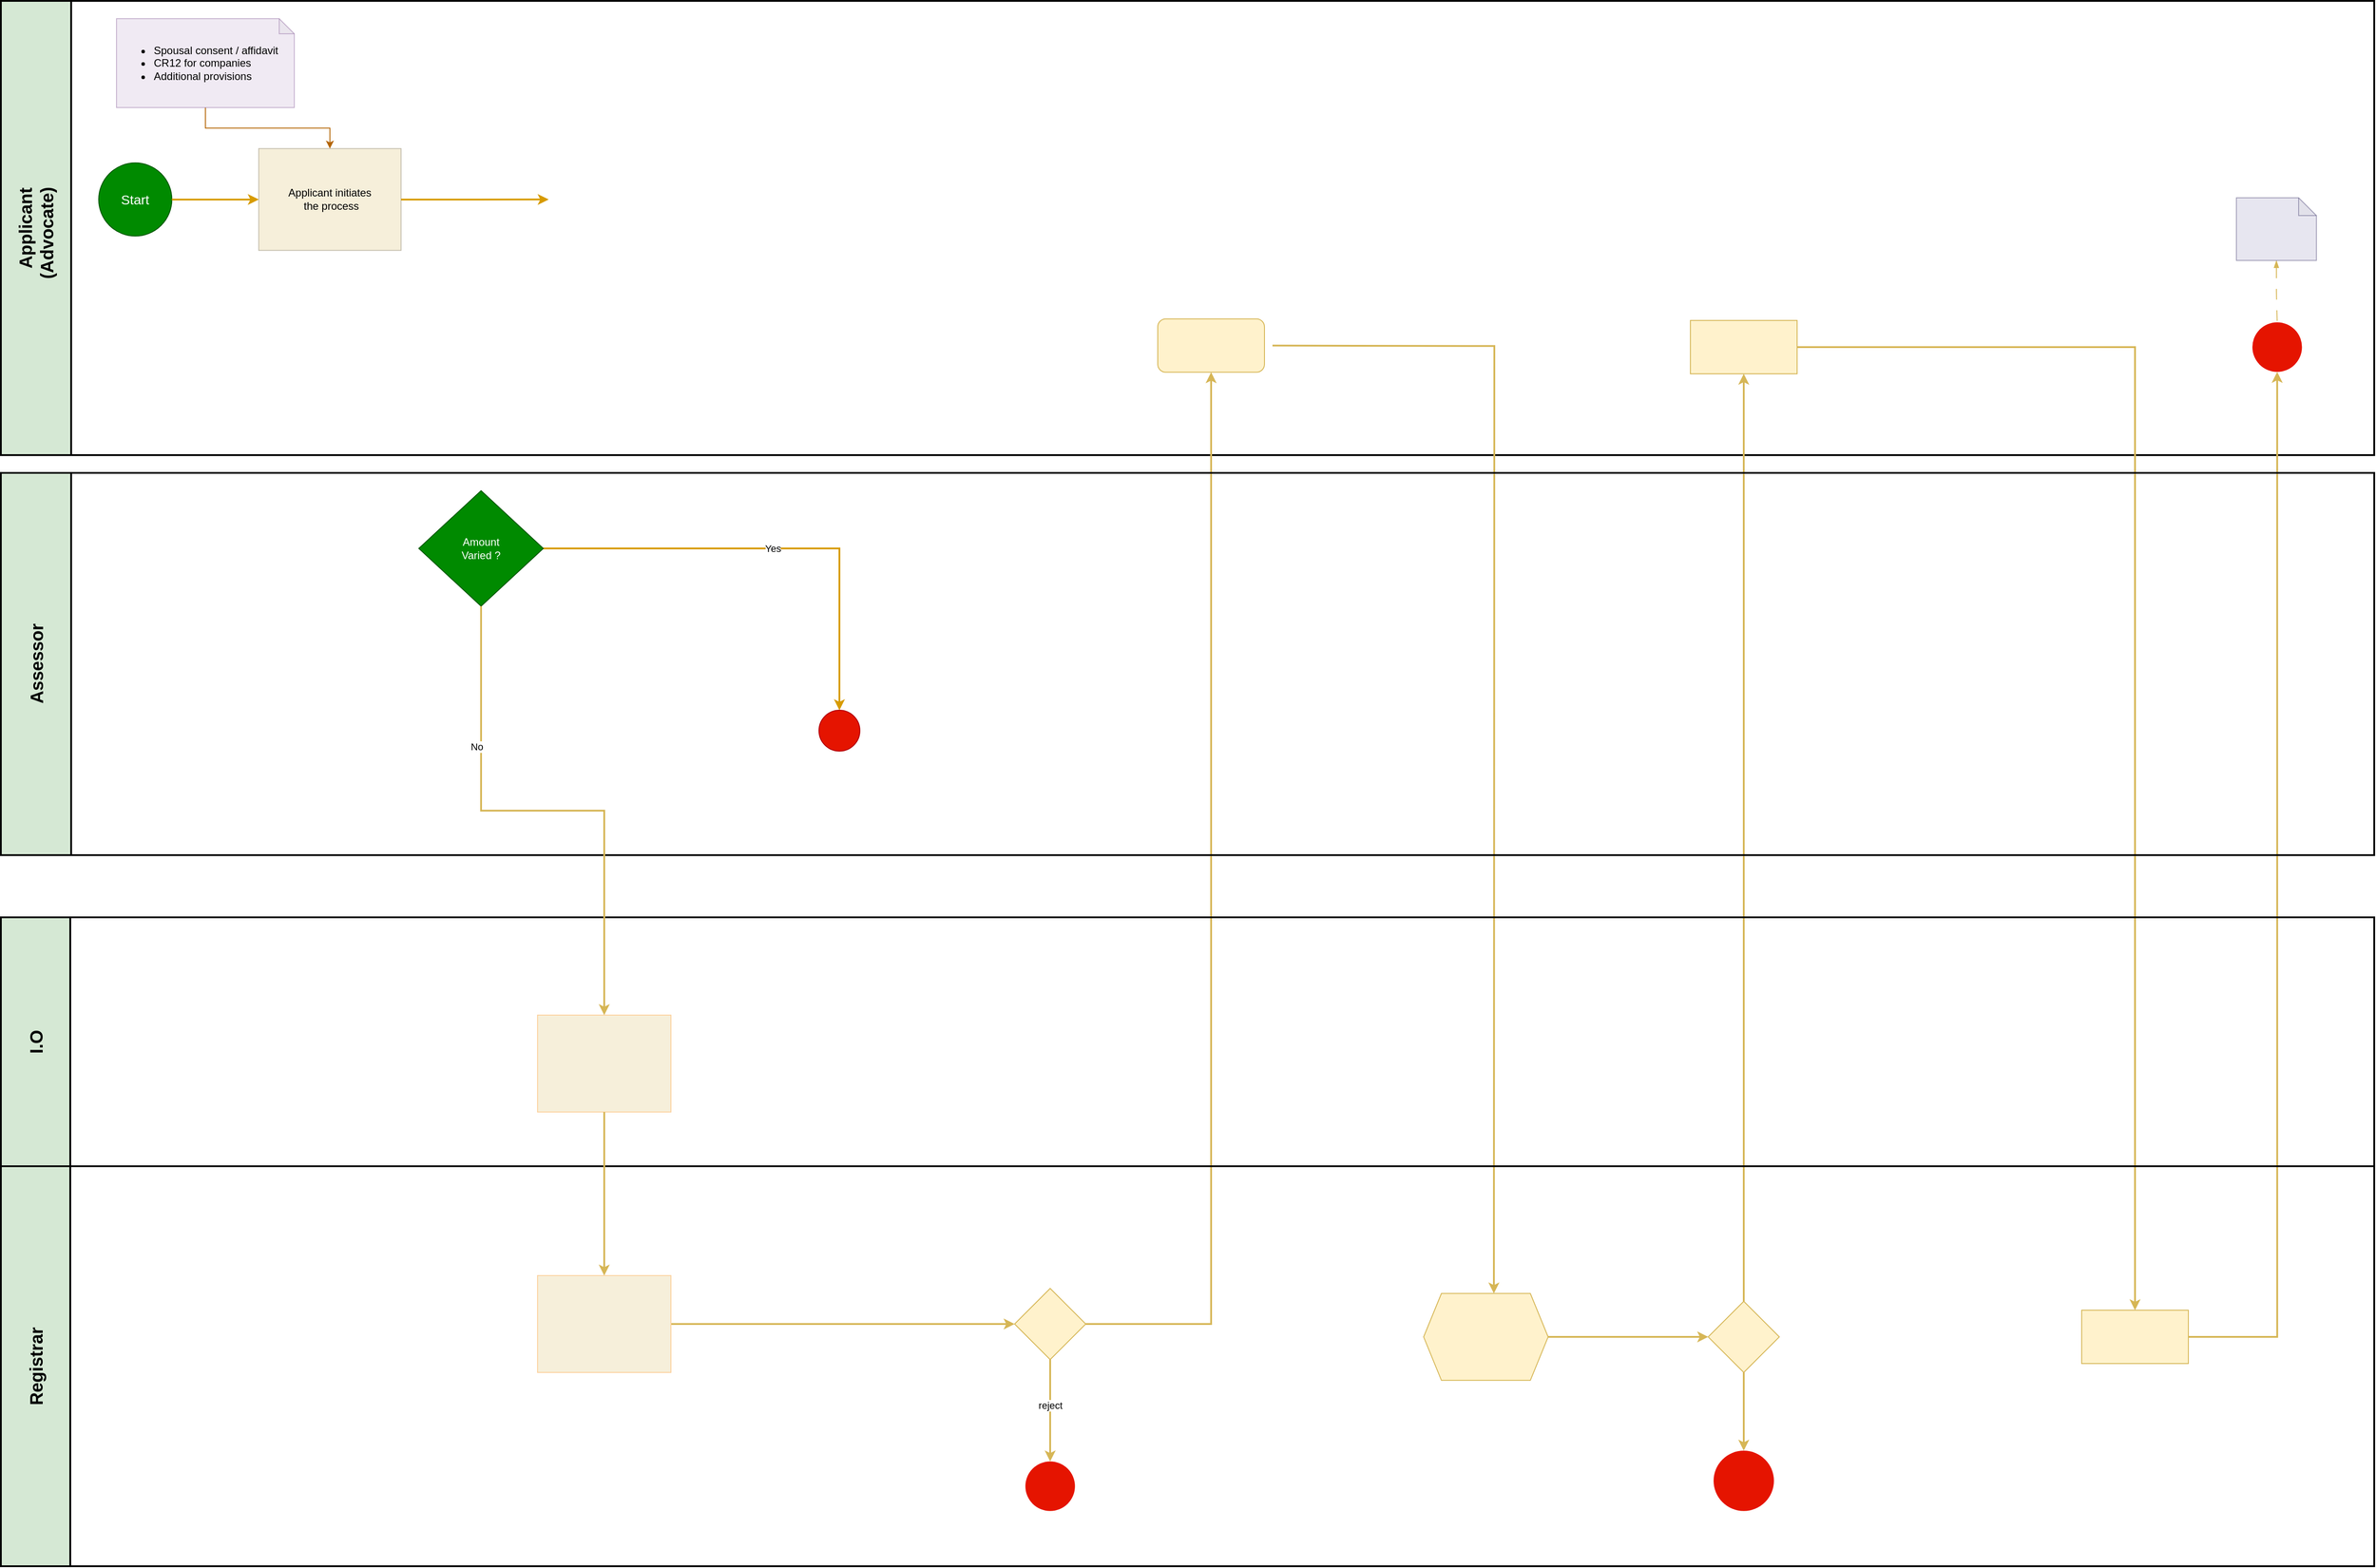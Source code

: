 <mxfile version="21.5.0" type="github">
  <diagram name="Page-1" id="AjozA_RbJ2yxUwryUioa">
    <mxGraphModel dx="1955" dy="1540" grid="1" gridSize="10" guides="1" tooltips="1" connect="1" arrows="1" fold="1" page="1" pageScale="1" pageWidth="850" pageHeight="1100" math="0" shadow="0">
      <root>
        <mxCell id="0" />
        <mxCell id="1" parent="0" />
        <mxCell id="_3_pNUlGzNJkoDfwL2cG-1" value="&lt;font style=&quot;font-size: 20px;&quot;&gt;Applicant &lt;br&gt;(Advocate)&amp;nbsp;&amp;nbsp;&lt;/font&gt;" style="swimlane;horizontal=0;whiteSpace=wrap;html=1;startSize=79;fillColor=#d5e8d4;strokeColor=#000000;strokeWidth=2;" parent="1" vertex="1">
          <mxGeometry x="-800" y="9" width="2669" height="510.995" as="geometry" />
        </mxCell>
        <mxCell id="_3_pNUlGzNJkoDfwL2cG-2" value="&lt;span style=&quot;&quot;&gt;Applicant initiates&lt;br&gt;&amp;nbsp;the process&lt;br&gt;    &lt;/span&gt;" style="rounded=0;whiteSpace=wrap;html=1;fillColor=#F6EFDA;strokeColor=#c5bfae;" parent="_3_pNUlGzNJkoDfwL2cG-1" vertex="1">
          <mxGeometry x="290" y="166.185" width="160" height="114.5" as="geometry" />
        </mxCell>
        <mxCell id="NsM2Cb3-0BHwD_RPNt5x-1" style="edgeStyle=orthogonalEdgeStyle;rounded=0;orthogonalLoop=1;jettySize=auto;html=1;entryX=0.5;entryY=0;entryDx=0;entryDy=0;fillColor=#fad7ac;strokeColor=#b46504;" edge="1" parent="_3_pNUlGzNJkoDfwL2cG-1" source="_3_pNUlGzNJkoDfwL2cG-5" target="_3_pNUlGzNJkoDfwL2cG-2">
          <mxGeometry relative="1" as="geometry" />
        </mxCell>
        <mxCell id="_3_pNUlGzNJkoDfwL2cG-5" value="&lt;blockquote style=&quot;margin: 0 0 0 40px; border: none; padding: 0px;&quot;&gt;&lt;/blockquote&gt;&lt;blockquote style=&quot;margin: 0 0 0 40px; border: none; padding: 0px;&quot;&gt;&lt;/blockquote&gt;&lt;span style=&quot;background-color: initial;&quot;&gt;&lt;div style=&quot;&quot;&gt;&lt;ul&gt;&lt;li&gt;Spousal consent / affidavit&lt;/li&gt;&lt;li&gt;CR12 for companies&lt;/li&gt;&lt;li&gt;Additional provisions&lt;/li&gt;&lt;/ul&gt;&lt;/div&gt;&lt;/span&gt;" style="shape=note;whiteSpace=wrap;html=1;backgroundOutline=1;darkOpacity=0.05;size=17;align=left;fillColor=#e1d5e7;strokeColor=#9673a6;opacity=50;" parent="_3_pNUlGzNJkoDfwL2cG-1" vertex="1">
          <mxGeometry x="130" y="20" width="200" height="100" as="geometry" />
        </mxCell>
        <mxCell id="_3_pNUlGzNJkoDfwL2cG-6" value="&lt;font style=&quot;font-size: 15px;&quot; color=&quot;#ffffff&quot;&gt;Start&lt;/font&gt;" style="ellipse;whiteSpace=wrap;html=1;aspect=fixed;fillColor=#008a00;strokeColor=#005700;fontColor=#ffffff;" parent="_3_pNUlGzNJkoDfwL2cG-1" vertex="1">
          <mxGeometry x="110" y="182.31" width="82.25" height="82.25" as="geometry" />
        </mxCell>
        <mxCell id="_3_pNUlGzNJkoDfwL2cG-7" style="edgeStyle=orthogonalEdgeStyle;rounded=0;orthogonalLoop=1;jettySize=auto;html=1;entryX=0;entryY=0.5;entryDx=0;entryDy=0;strokeColor=#d79b00;fillColor=#ffe6cc;strokeWidth=2;" parent="_3_pNUlGzNJkoDfwL2cG-1" source="_3_pNUlGzNJkoDfwL2cG-6" target="_3_pNUlGzNJkoDfwL2cG-2" edge="1">
          <mxGeometry relative="1" as="geometry" />
        </mxCell>
        <mxCell id="_3_pNUlGzNJkoDfwL2cG-11" style="edgeStyle=orthogonalEdgeStyle;rounded=0;orthogonalLoop=1;jettySize=auto;html=1;entryX=0;entryY=0.5;entryDx=0;entryDy=0;entryPerimeter=0;strokeWidth=2;fillColor=#ffe6cc;strokeColor=#d79b00;" parent="_3_pNUlGzNJkoDfwL2cG-1" source="_3_pNUlGzNJkoDfwL2cG-2" edge="1">
          <mxGeometry relative="1" as="geometry">
            <mxPoint x="616.0" y="223.435" as="targetPoint" />
          </mxGeometry>
        </mxCell>
        <mxCell id="_3_pNUlGzNJkoDfwL2cG-12" value="" style="rounded=1;whiteSpace=wrap;html=1;fillColor=#fff2cc;strokeColor=#d6b656;" parent="_3_pNUlGzNJkoDfwL2cG-1" vertex="1">
          <mxGeometry x="1301" y="357.75" width="120" height="60" as="geometry" />
        </mxCell>
        <mxCell id="_3_pNUlGzNJkoDfwL2cG-13" value="" style="whiteSpace=wrap;html=1;fillColor=#fff2cc;strokeColor=#d6b656;" parent="_3_pNUlGzNJkoDfwL2cG-1" vertex="1">
          <mxGeometry x="1900" y="359.495" width="120" height="60" as="geometry" />
        </mxCell>
        <mxCell id="_3_pNUlGzNJkoDfwL2cG-14" value="" style="ellipse;whiteSpace=wrap;html=1;aspect=fixed;fillColor=#e51400;fontColor=#ffffff;strokeColor=none;" parent="_3_pNUlGzNJkoDfwL2cG-1" vertex="1">
          <mxGeometry x="2532" y="361.62" width="55.75" height="55.75" as="geometry" />
        </mxCell>
        <mxCell id="_3_pNUlGzNJkoDfwL2cG-15" style="edgeStyle=orthogonalEdgeStyle;rounded=0;orthogonalLoop=1;jettySize=auto;html=1;entryX=0.5;entryY=0;entryDx=0;entryDy=0;dashed=1;dashPattern=12 12;fillColor=#fff2cc;strokeColor=#d6b656;endArrow=none;endFill=0;startArrow=blockThin;startFill=1;" parent="_3_pNUlGzNJkoDfwL2cG-1" source="_3_pNUlGzNJkoDfwL2cG-16" target="_3_pNUlGzNJkoDfwL2cG-14" edge="1">
          <mxGeometry relative="1" as="geometry" />
        </mxCell>
        <mxCell id="_3_pNUlGzNJkoDfwL2cG-16" value="&lt;blockquote style=&quot;margin: 0 0 0 40px; border: none; padding: 0px;&quot;&gt;&lt;/blockquote&gt;&lt;br&gt;&lt;blockquote style=&quot;margin: 0 0 0 40px; border: none; padding: 0px;&quot;&gt;&lt;/blockquote&gt;&lt;blockquote style=&quot;margin: 0 0 0 40px; border: none; padding: 0px;&quot;&gt;&lt;/blockquote&gt;&lt;blockquote style=&quot;margin: 0 0 0 40px; border: none; padding: 0px;&quot;&gt;&lt;/blockquote&gt;&lt;blockquote style=&quot;margin: 0 0 0 40px; border: none; padding: 0px;&quot;&gt;&lt;/blockquote&gt;" style="shape=note;whiteSpace=wrap;html=1;backgroundOutline=1;darkOpacity=0.05;fillColor=#d0cee2;strokeColor=#56517e;strokeWidth=1;size=20;align=left;opacity=50;" parent="_3_pNUlGzNJkoDfwL2cG-1" vertex="1">
          <mxGeometry x="2514" y="221.49" width="90" height="70.45" as="geometry" />
        </mxCell>
        <mxCell id="_3_pNUlGzNJkoDfwL2cG-18" value="&lt;font style=&quot;font-size: 20px;&quot;&gt;Registrar&lt;/font&gt;" style="swimlane;horizontal=0;whiteSpace=wrap;html=1;startSize=78;fillColor=#d5e8d4;strokeColor=#000000;strokeWidth=2;" parent="1" vertex="1">
          <mxGeometry x="-800" y="1320" width="2669" height="450" as="geometry" />
        </mxCell>
        <mxCell id="_3_pNUlGzNJkoDfwL2cG-19" style="edgeStyle=orthogonalEdgeStyle;rounded=0;orthogonalLoop=1;jettySize=auto;html=1;entryX=0;entryY=0.5;entryDx=0;entryDy=0;fillColor=#fff2cc;strokeColor=#d6b656;strokeWidth=2;" parent="_3_pNUlGzNJkoDfwL2cG-18" source="_3_pNUlGzNJkoDfwL2cG-20" target="_3_pNUlGzNJkoDfwL2cG-23" edge="1">
          <mxGeometry relative="1" as="geometry" />
        </mxCell>
        <mxCell id="_3_pNUlGzNJkoDfwL2cG-20" value="&lt;span style=&quot;&quot;&gt;&lt;br&gt;    &lt;/span&gt;" style="rounded=0;whiteSpace=wrap;html=1;fillColor=#F6EFDA;strokeColor=#fcd19c;" parent="_3_pNUlGzNJkoDfwL2cG-18" vertex="1">
          <mxGeometry x="603.51" y="123.01" width="150" height="109" as="geometry" />
        </mxCell>
        <mxCell id="_3_pNUlGzNJkoDfwL2cG-21" value="" style="edgeStyle=orthogonalEdgeStyle;rounded=0;orthogonalLoop=1;jettySize=auto;html=1;entryX=0.5;entryY=0;entryDx=0;entryDy=0;strokeWidth=2;fillColor=#fff2cc;strokeColor=#d6b656;" parent="_3_pNUlGzNJkoDfwL2cG-18" source="_3_pNUlGzNJkoDfwL2cG-23" target="_3_pNUlGzNJkoDfwL2cG-24" edge="1">
          <mxGeometry x="1" y="40" relative="1" as="geometry">
            <mxPoint x="1380" y="260" as="targetPoint" />
            <mxPoint x="-40" y="39" as="offset" />
          </mxGeometry>
        </mxCell>
        <mxCell id="_3_pNUlGzNJkoDfwL2cG-22" value="reject" style="edgeLabel;html=1;align=center;verticalAlign=middle;resizable=0;points=[];" parent="_3_pNUlGzNJkoDfwL2cG-21" connectable="0" vertex="1">
          <mxGeometry x="-0.099" relative="1" as="geometry">
            <mxPoint as="offset" />
          </mxGeometry>
        </mxCell>
        <mxCell id="_3_pNUlGzNJkoDfwL2cG-23" value="" style="rhombus;whiteSpace=wrap;html=1;fillColor=#fff2cc;strokeColor=#d6b656;" parent="_3_pNUlGzNJkoDfwL2cG-18" vertex="1">
          <mxGeometry x="1140" y="137.51" width="80" height="80" as="geometry" />
        </mxCell>
        <mxCell id="_3_pNUlGzNJkoDfwL2cG-24" value="" style="ellipse;whiteSpace=wrap;html=1;aspect=fixed;fillColor=#e51400;fontColor=#ffffff;strokeColor=none;" parent="_3_pNUlGzNJkoDfwL2cG-18" vertex="1">
          <mxGeometry x="1152.13" y="332.12" width="55.75" height="55.75" as="geometry" />
        </mxCell>
        <mxCell id="_3_pNUlGzNJkoDfwL2cG-25" value="" style="edgeStyle=orthogonalEdgeStyle;rounded=0;orthogonalLoop=1;jettySize=auto;html=1;strokeWidth=2;fillColor=#fff2cc;strokeColor=#d6b656;" parent="_3_pNUlGzNJkoDfwL2cG-18" source="_3_pNUlGzNJkoDfwL2cG-26" target="_3_pNUlGzNJkoDfwL2cG-28" edge="1">
          <mxGeometry relative="1" as="geometry" />
        </mxCell>
        <mxCell id="_3_pNUlGzNJkoDfwL2cG-26" value="" style="shape=hexagon;perimeter=hexagonPerimeter2;whiteSpace=wrap;html=1;fixedSize=1;fillColor=#fff2cc;strokeColor=#d6b656;" parent="_3_pNUlGzNJkoDfwL2cG-18" vertex="1">
          <mxGeometry x="1600" y="143.13" width="140" height="97.75" as="geometry" />
        </mxCell>
        <mxCell id="_3_pNUlGzNJkoDfwL2cG-27" value="" style="edgeStyle=orthogonalEdgeStyle;rounded=0;orthogonalLoop=1;jettySize=auto;html=1;entryX=0.5;entryY=0;entryDx=0;entryDy=0;strokeWidth=2;fillColor=#fff2cc;strokeColor=#d6b656;" parent="_3_pNUlGzNJkoDfwL2cG-18" source="_3_pNUlGzNJkoDfwL2cG-28" target="_3_pNUlGzNJkoDfwL2cG-29" edge="1">
          <mxGeometry relative="1" as="geometry">
            <mxPoint x="1960" y="312" as="targetPoint" />
          </mxGeometry>
        </mxCell>
        <mxCell id="_3_pNUlGzNJkoDfwL2cG-28" value="" style="rhombus;whiteSpace=wrap;html=1;fillColor=#fff2cc;strokeColor=#d6b656;" parent="_3_pNUlGzNJkoDfwL2cG-18" vertex="1">
          <mxGeometry x="1920" y="152.005" width="80" height="80" as="geometry" />
        </mxCell>
        <mxCell id="_3_pNUlGzNJkoDfwL2cG-29" value="" style="ellipse;whiteSpace=wrap;html=1;aspect=fixed;fillColor=#e51400;fontColor=#ffffff;strokeColor=none;" parent="_3_pNUlGzNJkoDfwL2cG-18" vertex="1">
          <mxGeometry x="1926.07" y="320" width="67.87" height="67.87" as="geometry" />
        </mxCell>
        <mxCell id="_3_pNUlGzNJkoDfwL2cG-30" value="" style="whiteSpace=wrap;html=1;fillColor=#fff2cc;strokeColor=#d6b656;" parent="_3_pNUlGzNJkoDfwL2cG-18" vertex="1">
          <mxGeometry x="2340" y="162.005" width="120" height="60" as="geometry" />
        </mxCell>
        <mxCell id="_3_pNUlGzNJkoDfwL2cG-31" value="" style="edgeStyle=orthogonalEdgeStyle;rounded=0;orthogonalLoop=1;jettySize=auto;html=1;entryX=0.5;entryY=1;entryDx=0;entryDy=0;strokeWidth=2;fillColor=#fff2cc;strokeColor=#d6b656;" parent="1" source="_3_pNUlGzNJkoDfwL2cG-23" target="_3_pNUlGzNJkoDfwL2cG-12" edge="1">
          <mxGeometry relative="1" as="geometry">
            <mxPoint x="580.005" y="426.75" as="targetPoint" />
          </mxGeometry>
        </mxCell>
        <mxCell id="_3_pNUlGzNJkoDfwL2cG-33" style="edgeStyle=orthogonalEdgeStyle;rounded=0;orthogonalLoop=1;jettySize=auto;html=1;entryX=0.5;entryY=0;entryDx=0;entryDy=0;strokeWidth=2;fillColor=#fff2cc;strokeColor=#d6b656;" parent="1" edge="1">
          <mxGeometry relative="1" as="geometry">
            <mxPoint x="630" y="396.765" as="sourcePoint" />
            <mxPoint x="879" y="1463.13" as="targetPoint" />
          </mxGeometry>
        </mxCell>
        <mxCell id="_3_pNUlGzNJkoDfwL2cG-35" value="" style="edgeStyle=orthogonalEdgeStyle;rounded=0;orthogonalLoop=1;jettySize=auto;html=1;strokeWidth=2;fillColor=#fff2cc;strokeColor=#d6b656;" parent="1" source="_3_pNUlGzNJkoDfwL2cG-28" target="_3_pNUlGzNJkoDfwL2cG-13" edge="1">
          <mxGeometry relative="1" as="geometry" />
        </mxCell>
        <mxCell id="_3_pNUlGzNJkoDfwL2cG-37" value="" style="edgeStyle=orthogonalEdgeStyle;rounded=0;orthogonalLoop=1;jettySize=auto;html=1;strokeWidth=2;fillColor=#fff2cc;strokeColor=#d6b656;" parent="1" source="_3_pNUlGzNJkoDfwL2cG-13" target="_3_pNUlGzNJkoDfwL2cG-30" edge="1">
          <mxGeometry relative="1" as="geometry" />
        </mxCell>
        <mxCell id="_3_pNUlGzNJkoDfwL2cG-38" value="" style="edgeStyle=orthogonalEdgeStyle;rounded=0;orthogonalLoop=1;jettySize=auto;html=1;entryX=0.5;entryY=1;entryDx=0;entryDy=0;strokeWidth=2;fillColor=#fff2cc;strokeColor=#d6b656;" parent="1" source="_3_pNUlGzNJkoDfwL2cG-30" target="_3_pNUlGzNJkoDfwL2cG-14" edge="1">
          <mxGeometry relative="1" as="geometry">
            <mxPoint x="1780" y="440.995" as="targetPoint" />
          </mxGeometry>
        </mxCell>
        <mxCell id="_3_pNUlGzNJkoDfwL2cG-39" value="&lt;font style=&quot;font-size: 20px;&quot;&gt;Assessor&lt;br&gt;&lt;/font&gt;" style="swimlane;horizontal=0;whiteSpace=wrap;html=1;startSize=79;fillColor=#d5e8d4;strokeColor=#050505;strokeWidth=2;" parent="1" vertex="1">
          <mxGeometry x="-800" y="540" width="2669" height="430" as="geometry" />
        </mxCell>
        <mxCell id="_3_pNUlGzNJkoDfwL2cG-42" value="Yes" style="edgeStyle=orthogonalEdgeStyle;rounded=0;orthogonalLoop=1;jettySize=auto;html=1;fillColor=#ffe6cc;strokeColor=#d79b00;strokeWidth=2;" parent="_3_pNUlGzNJkoDfwL2cG-39" source="_3_pNUlGzNJkoDfwL2cG-44" target="_3_pNUlGzNJkoDfwL2cG-45" edge="1">
          <mxGeometry relative="1" as="geometry" />
        </mxCell>
        <mxCell id="_3_pNUlGzNJkoDfwL2cG-44" value="Amount&lt;br&gt;Varied ?" style="rhombus;whiteSpace=wrap;html=1;fillColor=#008a00;strokeColor=#005700;rounded=0;fontColor=#ffffff;" parent="_3_pNUlGzNJkoDfwL2cG-39" vertex="1">
          <mxGeometry x="470" y="20" width="140" height="130" as="geometry" />
        </mxCell>
        <mxCell id="_3_pNUlGzNJkoDfwL2cG-45" value="" style="ellipse;whiteSpace=wrap;html=1;fillColor=#e51400;strokeColor=#B20000;fontColor=#ffffff;rounded=0;" parent="_3_pNUlGzNJkoDfwL2cG-39" vertex="1">
          <mxGeometry x="920" y="267" width="46" height="46" as="geometry" />
        </mxCell>
        <mxCell id="_3_pNUlGzNJkoDfwL2cG-47" value="&lt;font style=&quot;font-size: 20px;&quot;&gt;I.O&lt;/font&gt;" style="swimlane;horizontal=0;whiteSpace=wrap;html=1;startSize=78;fillColor=#d5e8d4;strokeColor=#000000;strokeWidth=2;" parent="1" vertex="1">
          <mxGeometry x="-800" y="1040" width="2669" height="280" as="geometry" />
        </mxCell>
        <mxCell id="_3_pNUlGzNJkoDfwL2cG-48" value="&lt;span style=&quot;&quot;&gt;&lt;br&gt;    &lt;/span&gt;" style="rounded=0;whiteSpace=wrap;html=1;fillColor=#F6EFDA;strokeColor=#fcd19c;" parent="_3_pNUlGzNJkoDfwL2cG-47" vertex="1">
          <mxGeometry x="603.51" y="110" width="150" height="109" as="geometry" />
        </mxCell>
        <mxCell id="_3_pNUlGzNJkoDfwL2cG-49" value="" style="edgeStyle=orthogonalEdgeStyle;rounded=0;orthogonalLoop=1;jettySize=auto;html=1;fillColor=#fff2cc;strokeColor=#d6b656;strokeWidth=2;" parent="1" source="_3_pNUlGzNJkoDfwL2cG-48" target="_3_pNUlGzNJkoDfwL2cG-20" edge="1">
          <mxGeometry relative="1" as="geometry" />
        </mxCell>
        <mxCell id="_3_pNUlGzNJkoDfwL2cG-50" style="edgeStyle=orthogonalEdgeStyle;rounded=0;orthogonalLoop=1;jettySize=auto;html=1;entryX=0.5;entryY=0;entryDx=0;entryDy=0;strokeWidth=2;fillColor=#fff2cc;strokeColor=#d6b656;exitX=0.5;exitY=1;exitDx=0;exitDy=0;" parent="1" source="_3_pNUlGzNJkoDfwL2cG-44" target="_3_pNUlGzNJkoDfwL2cG-48" edge="1">
          <mxGeometry relative="1" as="geometry" />
        </mxCell>
        <mxCell id="NsM2Cb3-0BHwD_RPNt5x-2" value="No" style="edgeLabel;html=1;align=center;verticalAlign=middle;resizable=0;points=[];" vertex="1" connectable="0" parent="_3_pNUlGzNJkoDfwL2cG-50">
          <mxGeometry x="-0.474" y="-5" relative="1" as="geometry">
            <mxPoint as="offset" />
          </mxGeometry>
        </mxCell>
      </root>
    </mxGraphModel>
  </diagram>
</mxfile>
